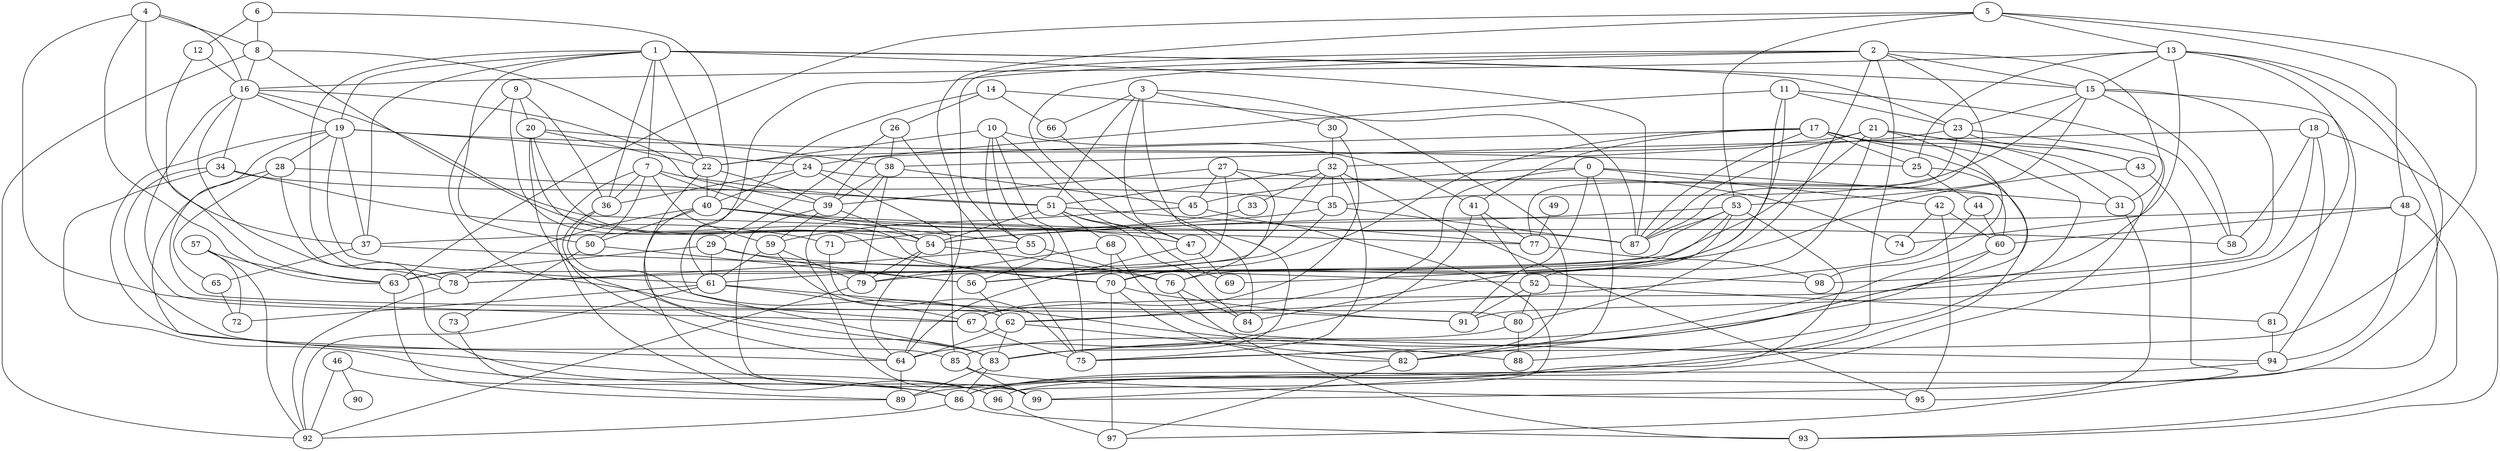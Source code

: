 strict graph "gnp_random_graph(100,0.06)" {
0;
1;
2;
3;
4;
5;
6;
7;
8;
9;
10;
11;
12;
13;
14;
15;
16;
17;
18;
19;
20;
21;
22;
23;
24;
25;
26;
27;
28;
29;
30;
31;
32;
33;
34;
35;
36;
37;
38;
39;
40;
41;
42;
43;
44;
45;
46;
47;
48;
49;
50;
51;
52;
53;
54;
55;
56;
57;
58;
59;
60;
61;
62;
63;
64;
65;
66;
67;
68;
69;
70;
71;
72;
73;
74;
75;
76;
77;
78;
79;
80;
81;
82;
83;
84;
85;
86;
87;
88;
89;
90;
91;
92;
93;
94;
95;
96;
97;
98;
99;
0 -- 42  [is_available=True, prob="1.0"];
0 -- 45  [is_available=True, prob="1.0"];
0 -- 82  [is_available=True, prob="0.0492482992211"];
0 -- 91  [is_available=True, prob="0.434433047503"];
0 -- 62  [is_available=True, prob="1.0"];
0 -- 31  [is_available=True, prob="1.0"];
1 -- 36  [is_available=True, prob="0.408347323127"];
1 -- 37  [is_available=True, prob="0.604174205345"];
1 -- 7  [is_available=True, prob="0.602955590333"];
1 -- 87  [is_available=True, prob="0.304544211153"];
1 -- 78  [is_available=True, prob="0.915545409122"];
1 -- 15  [is_available=True, prob="0.125367249128"];
1 -- 50  [is_available=True, prob="0.358584663315"];
1 -- 19  [is_available=True, prob="0.348366882291"];
1 -- 22  [is_available=True, prob="1.0"];
1 -- 23  [is_available=True, prob="0.204095685804"];
2 -- 99  [is_available=True, prob="0.894699696271"];
2 -- 87  [is_available=True, prob="1.0"];
2 -- 47  [is_available=True, prob="0.815850504368"];
2 -- 80  [is_available=True, prob="0.729327874797"];
2 -- 55  [is_available=True, prob="1.0"];
2 -- 15  [is_available=True, prob="0.82925461416"];
2 -- 61  [is_available=True, prob="0.692517377024"];
2 -- 31  [is_available=True, prob="1.0"];
3 -- 66  [is_available=True, prob="0.461497129793"];
3 -- 47  [is_available=True, prob="0.14042223947"];
3 -- 82  [is_available=True, prob="0.972163954314"];
3 -- 51  [is_available=True, prob="0.500436894518"];
3 -- 84  [is_available=True, prob="0.747972346856"];
3 -- 30  [is_available=True, prob="1.0"];
4 -- 8  [is_available=True, prob="0.920299812827"];
4 -- 16  [is_available=True, prob="0.105859349612"];
4 -- 67  [is_available=True, prob="1.0"];
4 -- 37  [is_available=True, prob="1.0"];
4 -- 63  [is_available=True, prob="1.0"];
5 -- 64  [is_available=True, prob="1.0"];
5 -- 75  [is_available=True, prob="0.0984616925393"];
5 -- 13  [is_available=True, prob="0.967941552049"];
5 -- 48  [is_available=True, prob="0.487232393393"];
5 -- 53  [is_available=True, prob="0.0180853219485"];
5 -- 63  [is_available=True, prob="1.0"];
6 -- 8  [is_available=True, prob="0.649988715736"];
6 -- 40  [is_available=True, prob="0.70690010037"];
6 -- 12  [is_available=True, prob="1.0"];
7 -- 96  [is_available=True, prob="0.650543633085"];
7 -- 36  [is_available=True, prob="0.50119472707"];
7 -- 50  [is_available=True, prob="0.03275224912"];
7 -- 51  [is_available=True, prob="0.206321859004"];
7 -- 87  [is_available=True, prob="0.814166126161"];
7 -- 59  [is_available=True, prob="0.715448037733"];
8 -- 22  [is_available=True, prob="0.423686136455"];
8 -- 16  [is_available=True, prob="0.89898240417"];
8 -- 54  [is_available=True, prob="0.921239570749"];
8 -- 92  [is_available=True, prob="0.793107647847"];
9 -- 36  [is_available=True, prob="0.878226241365"];
9 -- 67  [is_available=True, prob="1.0"];
9 -- 20  [is_available=True, prob="0.578660889694"];
9 -- 70  [is_available=True, prob="0.991676057163"];
10 -- 41  [is_available=True, prob="1.0"];
10 -- 75  [is_available=True, prob="0.277739219463"];
10 -- 47  [is_available=True, prob="0.296550711036"];
10 -- 22  [is_available=True, prob="1.0"];
10 -- 55  [is_available=True, prob="1.0"];
10 -- 56  [is_available=True, prob="0.44673181239"];
11 -- 58  [is_available=True, prob="0.281003295942"];
11 -- 39  [is_available=True, prob="0.667171438334"];
11 -- 76  [is_available=True, prob="1.0"];
11 -- 69  [is_available=True, prob="0.774147093283"];
11 -- 23  [is_available=True, prob="0.28552142367"];
12 -- 16  [is_available=True, prob="0.495536996995"];
12 -- 63  [is_available=True, prob="0.640573772102"];
13 -- 99  [is_available=True, prob="0.589594528879"];
13 -- 74  [is_available=True, prob="1.0"];
13 -- 15  [is_available=True, prob="1.0"];
13 -- 16  [is_available=True, prob="0.347808806785"];
13 -- 86  [is_available=True, prob="0.891965445302"];
13 -- 25  [is_available=True, prob="0.342938756068"];
13 -- 91  [is_available=True, prob="1.0"];
14 -- 26  [is_available=True, prob="0.517902469193"];
14 -- 83  [is_available=True, prob="0.890862073461"];
14 -- 66  [is_available=True, prob="0.611351790693"];
14 -- 87  [is_available=True, prob="0.842078038616"];
15 -- 35  [is_available=True, prob="0.255643160297"];
15 -- 98  [is_available=True, prob="0.32748796692"];
15 -- 53  [is_available=True, prob="0.411570260163"];
15 -- 23  [is_available=True, prob="1.0"];
15 -- 58  [is_available=True, prob="0.756302178608"];
15 -- 94  [is_available=True, prob="0.0584203721772"];
16 -- 34  [is_available=True, prob="1.0"];
16 -- 39  [is_available=True, prob="0.628063470427"];
16 -- 78  [is_available=True, prob="1.0"];
16 -- 77  [is_available=True, prob="0.908002480995"];
16 -- 19  [is_available=True, prob="1.0"];
16 -- 62  [is_available=True, prob="0.179799118735"];
17 -- 70  [is_available=True, prob="1.0"];
17 -- 41  [is_available=True, prob="1.0"];
17 -- 75  [is_available=True, prob="0.30993614267"];
17 -- 88  [is_available=True, prob="1.0"];
17 -- 87  [is_available=True, prob="0.628850198125"];
17 -- 24  [is_available=True, prob="1.0"];
17 -- 25  [is_available=True, prob="0.903278291527"];
17 -- 31  [is_available=True, prob="0.221940660761"];
18 -- 81  [is_available=True, prob="0.140252412258"];
18 -- 58  [is_available=True, prob="0.368481720679"];
18 -- 67  [is_available=True, prob="0.75252654427"];
18 -- 93  [is_available=True, prob="0.865456915853"];
18 -- 38  [is_available=True, prob="0.59349160836"];
19 -- 64  [is_available=True, prob="0.165180406728"];
19 -- 37  [is_available=True, prob="1.0"];
19 -- 24  [is_available=True, prob="1.0"];
19 -- 25  [is_available=True, prob="0.922164017979"];
19 -- 91  [is_available=True, prob="1.0"];
19 -- 28  [is_available=True, prob="1.0"];
19 -- 61  [is_available=True, prob="1.0"];
20 -- 38  [is_available=True, prob="0.971435529615"];
20 -- 70  [is_available=True, prob="0.154912304936"];
20 -- 83  [is_available=True, prob="0.479887816474"];
20 -- 54  [is_available=True, prob="0.633488245168"];
20 -- 22  [is_available=True, prob="0.29924445824"];
21 -- 98  [is_available=True, prob="0.718852464311"];
21 -- 22  [is_available=True, prob="0.69875752343"];
21 -- 43  [is_available=True, prob="0.618020908522"];
21 -- 79  [is_available=True, prob="0.0298480388231"];
21 -- 52  [is_available=True, prob="0.0518762593501"];
21 -- 86  [is_available=True, prob="1.0"];
21 -- 87  [is_available=True, prob="0.691788305445"];
22 -- 39  [is_available=True, prob="0.911868596626"];
22 -- 40  [is_available=True, prob="0.125400693356"];
22 -- 83  [is_available=True, prob="0.472007906769"];
23 -- 32  [is_available=True, prob="1.0"];
23 -- 43  [is_available=True, prob="0.763407131204"];
23 -- 77  [is_available=True, prob="0.128553630932"];
23 -- 83  [is_available=True, prob="0.603528424177"];
24 -- 36  [is_available=True, prob="0.885273881899"];
24 -- 40  [is_available=True, prob="0.882816184034"];
24 -- 85  [is_available=True, prob="1.0"];
24 -- 60  [is_available=True, prob="0.27726081775"];
25 -- 44  [is_available=True, prob="1.0"];
25 -- 89  [is_available=True, prob="0.318852407961"];
26 -- 75  [is_available=True, prob="1.0"];
26 -- 38  [is_available=True, prob="0.777379058426"];
26 -- 29  [is_available=True, prob="0.637566207946"];
27 -- 74  [is_available=True, prob="1.0"];
27 -- 76  [is_available=True, prob="0.690342556556"];
27 -- 45  [is_available=True, prob="1.0"];
27 -- 78  [is_available=True, prob="0.0935173056145"];
27 -- 39  [is_available=True, prob="1.0"];
28 -- 96  [is_available=True, prob="1.0"];
28 -- 51  [is_available=True, prob="0.220659853441"];
28 -- 86  [is_available=True, prob="0.898231888099"];
28 -- 65  [is_available=True, prob="1.0"];
29 -- 56  [is_available=True, prob="0.913820900277"];
29 -- 98  [is_available=True, prob="0.40585020162"];
29 -- 61  [is_available=True, prob="0.473880922109"];
29 -- 63  [is_available=True, prob="1.0"];
30 -- 32  [is_available=True, prob="0.285804522646"];
30 -- 67  [is_available=True, prob="1.0"];
31 -- 95  [is_available=True, prob="0.53561290547"];
32 -- 33  [is_available=True, prob="0.0947573710372"];
32 -- 35  [is_available=True, prob="0.198777280452"];
32 -- 75  [is_available=True, prob="0.78009346044"];
32 -- 51  [is_available=True, prob="0.304330605644"];
32 -- 61  [is_available=True, prob="0.644478672193"];
32 -- 95  [is_available=True, prob="0.479215557083"];
33 -- 71  [is_available=True, prob="0.193525958811"];
34 -- 35  [is_available=True, prob="0.537680022331"];
34 -- 85  [is_available=True, prob="0.763486090382"];
34 -- 86  [is_available=True, prob="0.0230143758187"];
34 -- 71  [is_available=True, prob="1.0"];
35 -- 37  [is_available=True, prob="0.402298491547"];
35 -- 87  [is_available=True, prob="1.0"];
35 -- 56  [is_available=True, prob="0.36711332291"];
36 -- 64  [is_available=True, prob="0.240457765773"];
36 -- 62  [is_available=True, prob="0.614689351802"];
37 -- 65  [is_available=True, prob="0.496019543572"];
37 -- 52  [is_available=True, prob="1.0"];
38 -- 99  [is_available=True, prob="1.0"];
38 -- 39  [is_available=True, prob="0.372471082899"];
38 -- 45  [is_available=True, prob="1.0"];
38 -- 79  [is_available=True, prob="0.350455730078"];
39 -- 59  [is_available=True, prob="0.973981133462"];
39 -- 54  [is_available=True, prob="0.868495720743"];
39 -- 99  [is_available=True, prob="0.981669901827"];
40 -- 99  [is_available=True, prob="0.132728579795"];
40 -- 78  [is_available=True, prob="0.505141844156"];
40 -- 47  [is_available=True, prob="0.350892148168"];
40 -- 50  [is_available=True, prob="0.500869436714"];
40 -- 55  [is_available=True, prob="0.775587905835"];
40 -- 58  [is_available=True, prob="0.0603491404671"];
41 -- 64  [is_available=True, prob="1.0"];
41 -- 52  [is_available=True, prob="0.181423765703"];
41 -- 77  [is_available=True, prob="0.5569060193"];
42 -- 74  [is_available=True, prob="0.512075116611"];
42 -- 60  [is_available=True, prob="0.361604475032"];
42 -- 95  [is_available=True, prob="0.647219698451"];
43 -- 56  [is_available=True, prob="0.556798855222"];
43 -- 97  [is_available=True, prob="0.340284820816"];
44 -- 60  [is_available=True, prob="0.724152021061"];
44 -- 62  [is_available=True, prob="0.900265074902"];
45 -- 59  [is_available=True, prob="1.0"];
45 -- 96  [is_available=True, prob="1.0"];
46 -- 90  [is_available=True, prob="1.0"];
46 -- 92  [is_available=True, prob="1.0"];
46 -- 86  [is_available=True, prob="0.965852629089"];
47 -- 64  [is_available=True, prob="1.0"];
47 -- 69  [is_available=True, prob="0.25594693101"];
48 -- 94  [is_available=True, prob="0.295197599766"];
48 -- 60  [is_available=True, prob="0.75403728772"];
48 -- 54  [is_available=True, prob="0.605111187025"];
48 -- 93  [is_available=True, prob="0.0432134426456"];
49 -- 77  [is_available=True, prob="1.0"];
50 -- 56  [is_available=True, prob="0.59735458028"];
50 -- 73  [is_available=True, prob="0.93787950132"];
51 -- 68  [is_available=True, prob="0.843146554313"];
51 -- 69  [is_available=True, prob="0.89083767526"];
51 -- 77  [is_available=True, prob="0.148516295431"];
51 -- 84  [is_available=True, prob="0.152222441015"];
51 -- 54  [is_available=True, prob="0.817718037732"];
52 -- 80  [is_available=True, prob="0.686244223929"];
52 -- 81  [is_available=True, prob="1.0"];
52 -- 91  [is_available=True, prob="1.0"];
53 -- 70  [is_available=True, prob="0.351002993784"];
53 -- 84  [is_available=True, prob="1.0"];
53 -- 54  [is_available=True, prob="0.110866297888"];
53 -- 87  [is_available=True, prob="0.0258881950807"];
53 -- 86  [is_available=True, prob="0.226278471429"];
53 -- 63  [is_available=True, prob="0.158505389104"];
54 -- 64  [is_available=True, prob="0.418464483751"];
54 -- 76  [is_available=True, prob="0.163111897519"];
54 -- 79  [is_available=True, prob="0.143711530025"];
55 -- 76  [is_available=True, prob="1.0"];
55 -- 78  [is_available=True, prob="0.125567451677"];
56 -- 62  [is_available=True, prob="0.702373618226"];
57 -- 72  [is_available=True, prob="0.134680860262"];
57 -- 92  [is_available=True, prob="0.435028546631"];
57 -- 63  [is_available=True, prob="0.611074604726"];
59 -- 75  [is_available=True, prob="1.0"];
59 -- 79  [is_available=True, prob="0.277015602839"];
59 -- 61  [is_available=True, prob="0.46590385899"];
60 -- 82  [is_available=True, prob="0.918406978445"];
60 -- 83  [is_available=True, prob="0.373814100916"];
61 -- 67  [is_available=True, prob="0.734049873832"];
61 -- 72  [is_available=True, prob="1.0"];
61 -- 88  [is_available=True, prob="0.501353606015"];
61 -- 92  [is_available=True, prob="0.593447429085"];
62 -- 64  [is_available=True, prob="1.0"];
62 -- 82  [is_available=True, prob="1.0"];
62 -- 83  [is_available=True, prob="1.0"];
63 -- 89  [is_available=True, prob="0.345668528044"];
64 -- 89  [is_available=True, prob="1.0"];
65 -- 72  [is_available=True, prob="0.522648134262"];
66 -- 83  [is_available=True, prob="0.531799195052"];
67 -- 75  [is_available=True, prob="0.650073063135"];
68 -- 94  [is_available=True, prob="0.886976199499"];
68 -- 70  [is_available=True, prob="0.6422571819"];
68 -- 79  [is_available=True, prob="0.530723444808"];
70 -- 97  [is_available=True, prob="0.583393092076"];
70 -- 82  [is_available=True, prob="0.35299286892"];
70 -- 91  [is_available=True, prob="1.0"];
71 -- 80  [is_available=True, prob="0.135005349581"];
73 -- 89  [is_available=True, prob="1.0"];
76 -- 84  [is_available=True, prob="0.580772587117"];
76 -- 93  [is_available=True, prob="0.523714655128"];
77 -- 98  [is_available=True, prob="0.440787360174"];
78 -- 92  [is_available=True, prob="1.0"];
79 -- 92  [is_available=True, prob="0.354637148697"];
80 -- 88  [is_available=True, prob="1.0"];
80 -- 85  [is_available=True, prob="0.373269500383"];
81 -- 94  [is_available=True, prob="0.599520370085"];
82 -- 97  [is_available=True, prob="0.211303162357"];
83 -- 86  [is_available=True, prob="0.164263188169"];
83 -- 89  [is_available=True, prob="0.487400359448"];
85 -- 99  [is_available=True, prob="1.0"];
85 -- 95  [is_available=True, prob="1.0"];
86 -- 92  [is_available=True, prob="0.0769174118638"];
86 -- 93  [is_available=True, prob="0.572482353514"];
94 -- 96  [is_available=True, prob="1.0"];
96 -- 97  [is_available=True, prob="1.0"];
}
